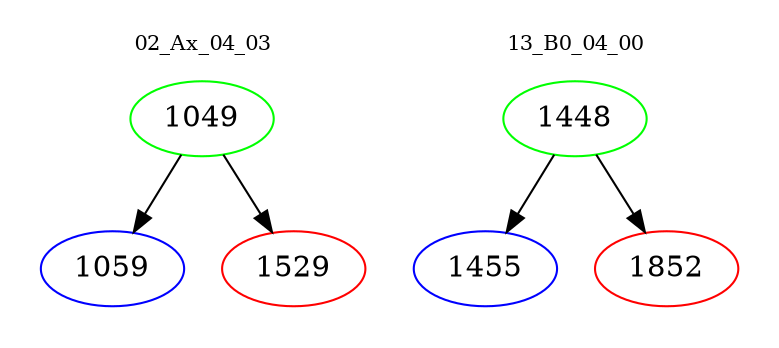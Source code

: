 digraph{
subgraph cluster_0 {
color = white
label = "02_Ax_04_03";
fontsize=10;
T0_1049 [label="1049", color="green"]
T0_1049 -> T0_1059 [color="black"]
T0_1059 [label="1059", color="blue"]
T0_1049 -> T0_1529 [color="black"]
T0_1529 [label="1529", color="red"]
}
subgraph cluster_1 {
color = white
label = "13_B0_04_00";
fontsize=10;
T1_1448 [label="1448", color="green"]
T1_1448 -> T1_1455 [color="black"]
T1_1455 [label="1455", color="blue"]
T1_1448 -> T1_1852 [color="black"]
T1_1852 [label="1852", color="red"]
}
}

